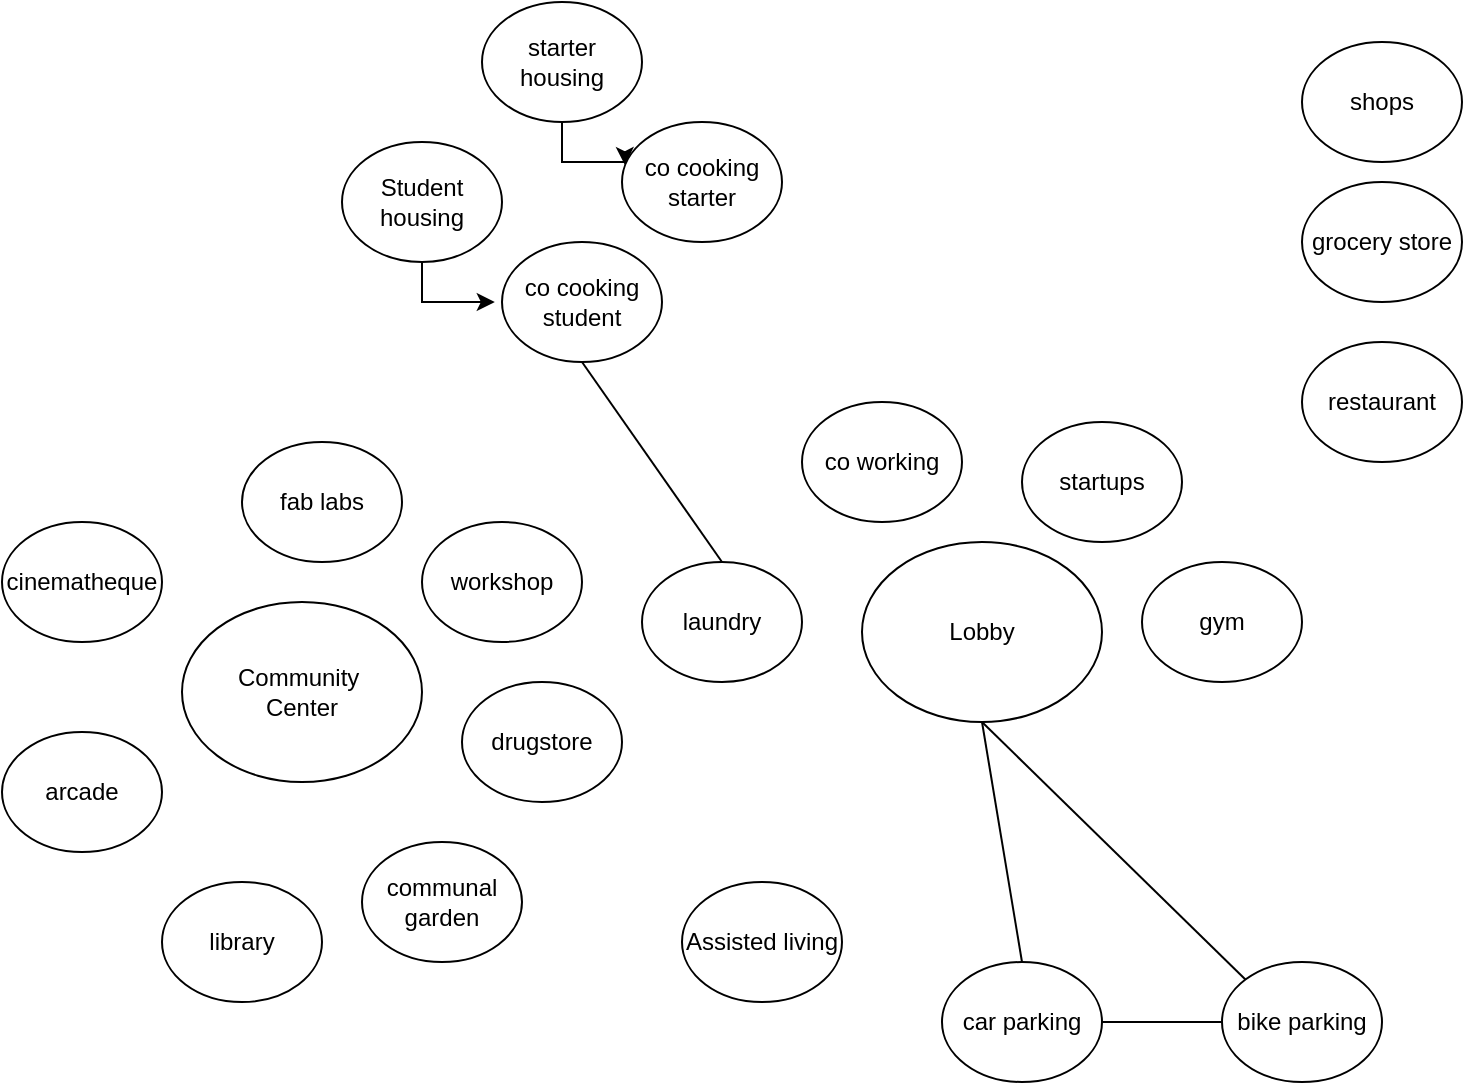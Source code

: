 <mxfile version="16.4.6" type="github">
  <diagram name="Page-1" id="42789a77-a242-8287-6e28-9cd8cfd52e62">
    <mxGraphModel dx="1512" dy="616" grid="1" gridSize="10" guides="1" tooltips="1" connect="1" arrows="1" fold="1" page="1" pageScale="1" pageWidth="1100" pageHeight="850" background="none" math="0" shadow="0">
      <root>
        <mxCell id="0" />
        <mxCell id="1" parent="0" />
        <mxCell id="4u6YXKjej-e5rv4cVSY1-3" value="arcade" style="ellipse;whiteSpace=wrap;html=1;" vertex="1" parent="1">
          <mxGeometry x="350" y="365" width="80" height="60" as="geometry" />
        </mxCell>
        <mxCell id="4u6YXKjej-e5rv4cVSY1-4" value="grocery store" style="ellipse;whiteSpace=wrap;html=1;" vertex="1" parent="1">
          <mxGeometry x="1000" y="90" width="80" height="60" as="geometry" />
        </mxCell>
        <mxCell id="4u6YXKjej-e5rv4cVSY1-5" value="workshop" style="ellipse;whiteSpace=wrap;html=1;" vertex="1" parent="1">
          <mxGeometry x="560" y="260" width="80" height="60" as="geometry" />
        </mxCell>
        <mxCell id="4u6YXKjej-e5rv4cVSY1-6" value="restaurant" style="ellipse;whiteSpace=wrap;html=1;" vertex="1" parent="1">
          <mxGeometry x="1000" y="170" width="80" height="60" as="geometry" />
        </mxCell>
        <mxCell id="4u6YXKjej-e5rv4cVSY1-7" value="bike parking" style="ellipse;whiteSpace=wrap;html=1;" vertex="1" parent="1">
          <mxGeometry x="960" y="480" width="80" height="60" as="geometry" />
        </mxCell>
        <mxCell id="4u6YXKjej-e5rv4cVSY1-8" value="Assisted living" style="ellipse;whiteSpace=wrap;html=1;" vertex="1" parent="1">
          <mxGeometry x="690" y="440" width="80" height="60" as="geometry" />
        </mxCell>
        <mxCell id="4u6YXKjej-e5rv4cVSY1-9" value="car parking" style="ellipse;whiteSpace=wrap;html=1;" vertex="1" parent="1">
          <mxGeometry x="820" y="480" width="80" height="60" as="geometry" />
        </mxCell>
        <mxCell id="4u6YXKjej-e5rv4cVSY1-10" value="fab labs" style="ellipse;whiteSpace=wrap;html=1;" vertex="1" parent="1">
          <mxGeometry x="470" y="220" width="80" height="60" as="geometry" />
        </mxCell>
        <mxCell id="4u6YXKjej-e5rv4cVSY1-11" value="startups" style="ellipse;whiteSpace=wrap;html=1;" vertex="1" parent="1">
          <mxGeometry x="860" y="210" width="80" height="60" as="geometry" />
        </mxCell>
        <mxCell id="4u6YXKjej-e5rv4cVSY1-12" value="library" style="ellipse;whiteSpace=wrap;html=1;" vertex="1" parent="1">
          <mxGeometry x="430" y="440" width="80" height="60" as="geometry" />
        </mxCell>
        <mxCell id="4u6YXKjej-e5rv4cVSY1-14" value="cinematheque" style="ellipse;whiteSpace=wrap;html=1;" vertex="1" parent="1">
          <mxGeometry x="350" y="260" width="80" height="60" as="geometry" />
        </mxCell>
        <mxCell id="4u6YXKjej-e5rv4cVSY1-16" value="drugstore" style="ellipse;whiteSpace=wrap;html=1;" vertex="1" parent="1">
          <mxGeometry x="580" y="340" width="80" height="60" as="geometry" />
        </mxCell>
        <mxCell id="4u6YXKjej-e5rv4cVSY1-17" value="co cooking&lt;br&gt;starter" style="ellipse;whiteSpace=wrap;html=1;" vertex="1" parent="1">
          <mxGeometry x="660" y="60" width="80" height="60" as="geometry" />
        </mxCell>
        <mxCell id="4u6YXKjej-e5rv4cVSY1-33" style="edgeStyle=orthogonalEdgeStyle;rounded=0;orthogonalLoop=1;jettySize=auto;html=1;entryX=-0.045;entryY=0.484;entryDx=0;entryDy=0;entryPerimeter=0;" edge="1" parent="1" source="4u6YXKjej-e5rv4cVSY1-18" target="4u6YXKjej-e5rv4cVSY1-29">
          <mxGeometry relative="1" as="geometry" />
        </mxCell>
        <mxCell id="4u6YXKjej-e5rv4cVSY1-18" value="Student housing" style="ellipse;whiteSpace=wrap;html=1;" vertex="1" parent="1">
          <mxGeometry x="520" y="70" width="80" height="60" as="geometry" />
        </mxCell>
        <mxCell id="4u6YXKjej-e5rv4cVSY1-34" style="edgeStyle=orthogonalEdgeStyle;rounded=0;orthogonalLoop=1;jettySize=auto;html=1;entryX=0.019;entryY=0.36;entryDx=0;entryDy=0;entryPerimeter=0;" edge="1" parent="1" source="4u6YXKjej-e5rv4cVSY1-19" target="4u6YXKjej-e5rv4cVSY1-17">
          <mxGeometry relative="1" as="geometry" />
        </mxCell>
        <mxCell id="4u6YXKjej-e5rv4cVSY1-19" value="starter housing" style="ellipse;whiteSpace=wrap;html=1;" vertex="1" parent="1">
          <mxGeometry x="590" width="80" height="60" as="geometry" />
        </mxCell>
        <mxCell id="4u6YXKjej-e5rv4cVSY1-20" value="gym" style="ellipse;whiteSpace=wrap;html=1;" vertex="1" parent="1">
          <mxGeometry x="920" y="280" width="80" height="60" as="geometry" />
        </mxCell>
        <mxCell id="4u6YXKjej-e5rv4cVSY1-21" value="communal&lt;br&gt;garden" style="ellipse;whiteSpace=wrap;html=1;" vertex="1" parent="1">
          <mxGeometry x="530" y="420" width="80" height="60" as="geometry" />
        </mxCell>
        <mxCell id="4u6YXKjej-e5rv4cVSY1-22" value="co working" style="ellipse;whiteSpace=wrap;html=1;" vertex="1" parent="1">
          <mxGeometry x="750" y="200" width="80" height="60" as="geometry" />
        </mxCell>
        <mxCell id="4u6YXKjej-e5rv4cVSY1-23" value="shops" style="ellipse;whiteSpace=wrap;html=1;" vertex="1" parent="1">
          <mxGeometry x="1000" y="20" width="80" height="60" as="geometry" />
        </mxCell>
        <mxCell id="4u6YXKjej-e5rv4cVSY1-24" value="Community&amp;nbsp;&lt;br&gt;Center" style="ellipse;whiteSpace=wrap;html=1;" vertex="1" parent="1">
          <mxGeometry x="440" y="300" width="120" height="90" as="geometry" />
        </mxCell>
        <mxCell id="4u6YXKjej-e5rv4cVSY1-27" value="Lobby" style="ellipse;whiteSpace=wrap;html=1;" vertex="1" parent="1">
          <mxGeometry x="780" y="270" width="120" height="90" as="geometry" />
        </mxCell>
        <mxCell id="4u6YXKjej-e5rv4cVSY1-29" value="co cooking&lt;br&gt;student" style="ellipse;whiteSpace=wrap;html=1;" vertex="1" parent="1">
          <mxGeometry x="600" y="120" width="80" height="60" as="geometry" />
        </mxCell>
        <mxCell id="4u6YXKjej-e5rv4cVSY1-57" value="" style="endArrow=none;html=1;rounded=0;entryX=0.5;entryY=1;entryDx=0;entryDy=0;exitX=0.5;exitY=0;exitDx=0;exitDy=0;" edge="1" parent="1" source="4u6YXKjej-e5rv4cVSY1-9" target="4u6YXKjej-e5rv4cVSY1-27">
          <mxGeometry width="50" height="50" relative="1" as="geometry">
            <mxPoint x="590" y="280" as="sourcePoint" />
            <mxPoint x="640" y="230" as="targetPoint" />
          </mxGeometry>
        </mxCell>
        <mxCell id="4u6YXKjej-e5rv4cVSY1-58" value="" style="endArrow=none;html=1;rounded=0;entryX=0.5;entryY=1;entryDx=0;entryDy=0;exitX=0;exitY=0;exitDx=0;exitDy=0;" edge="1" parent="1" source="4u6YXKjej-e5rv4cVSY1-7" target="4u6YXKjej-e5rv4cVSY1-27">
          <mxGeometry width="50" height="50" relative="1" as="geometry">
            <mxPoint x="590" y="280" as="sourcePoint" />
            <mxPoint x="640" y="230" as="targetPoint" />
          </mxGeometry>
        </mxCell>
        <mxCell id="4u6YXKjej-e5rv4cVSY1-59" value="" style="endArrow=none;html=1;rounded=0;entryX=0;entryY=0.5;entryDx=0;entryDy=0;exitX=1;exitY=0.5;exitDx=0;exitDy=0;" edge="1" parent="1" source="4u6YXKjej-e5rv4cVSY1-9" target="4u6YXKjej-e5rv4cVSY1-7">
          <mxGeometry width="50" height="50" relative="1" as="geometry">
            <mxPoint x="590" y="280" as="sourcePoint" />
            <mxPoint x="640" y="230" as="targetPoint" />
          </mxGeometry>
        </mxCell>
        <mxCell id="4u6YXKjej-e5rv4cVSY1-60" value="" style="endArrow=none;html=1;rounded=0;entryX=0.5;entryY=1;entryDx=0;entryDy=0;exitX=0.5;exitY=0;exitDx=0;exitDy=0;" edge="1" parent="1" source="4u6YXKjej-e5rv4cVSY1-61" target="4u6YXKjej-e5rv4cVSY1-29">
          <mxGeometry width="50" height="50" relative="1" as="geometry">
            <mxPoint x="700" y="310" as="sourcePoint" />
            <mxPoint x="640" y="230" as="targetPoint" />
          </mxGeometry>
        </mxCell>
        <mxCell id="4u6YXKjej-e5rv4cVSY1-61" value="laundry" style="ellipse;whiteSpace=wrap;html=1;" vertex="1" parent="1">
          <mxGeometry x="670" y="280" width="80" height="60" as="geometry" />
        </mxCell>
      </root>
    </mxGraphModel>
  </diagram>
</mxfile>

